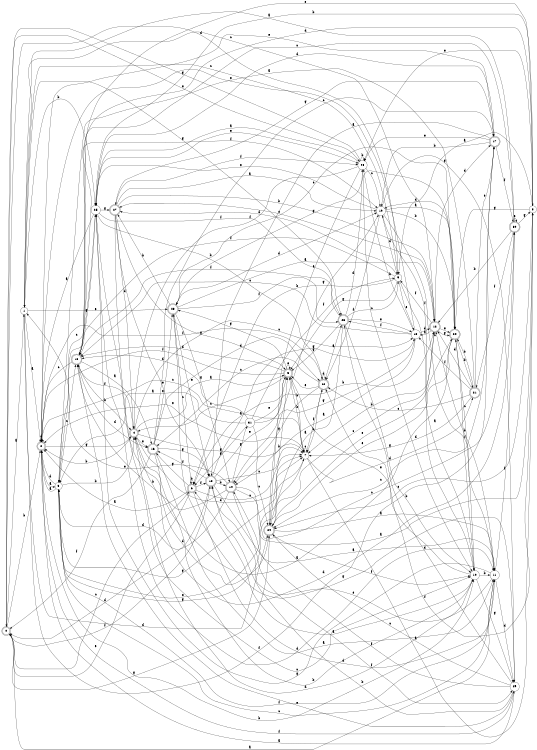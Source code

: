 digraph n26_2 {
__start0 [label="" shape="none"];

rankdir=LR;
size="8,5";

s0 [style="rounded,filled", color="black", fillcolor="white" shape="doublecircle", label="0"];
s1 [style="filled", color="black", fillcolor="white" shape="circle", label="1"];
s2 [style="rounded,filled", color="black", fillcolor="white" shape="doublecircle", label="2"];
s3 [style="filled", color="black", fillcolor="white" shape="circle", label="3"];
s4 [style="rounded,filled", color="black", fillcolor="white" shape="doublecircle", label="4"];
s5 [style="rounded,filled", color="black", fillcolor="white" shape="doublecircle", label="5"];
s6 [style="rounded,filled", color="black", fillcolor="white" shape="doublecircle", label="6"];
s7 [style="filled", color="black", fillcolor="white" shape="circle", label="7"];
s8 [style="filled", color="black", fillcolor="white" shape="circle", label="8"];
s9 [style="filled", color="black", fillcolor="white" shape="circle", label="9"];
s10 [style="filled", color="black", fillcolor="white" shape="circle", label="10"];
s11 [style="filled", color="black", fillcolor="white" shape="circle", label="11"];
s12 [style="rounded,filled", color="black", fillcolor="white" shape="doublecircle", label="12"];
s13 [style="filled", color="black", fillcolor="white" shape="circle", label="13"];
s14 [style="rounded,filled", color="black", fillcolor="white" shape="doublecircle", label="14"];
s15 [style="rounded,filled", color="black", fillcolor="white" shape="doublecircle", label="15"];
s16 [style="rounded,filled", color="black", fillcolor="white" shape="doublecircle", label="16"];
s17 [style="rounded,filled", color="black", fillcolor="white" shape="doublecircle", label="17"];
s18 [style="rounded,filled", color="black", fillcolor="white" shape="doublecircle", label="18"];
s19 [style="filled", color="black", fillcolor="white" shape="circle", label="19"];
s20 [style="rounded,filled", color="black", fillcolor="white" shape="doublecircle", label="20"];
s21 [style="rounded,filled", color="black", fillcolor="white" shape="doublecircle", label="21"];
s22 [style="rounded,filled", color="black", fillcolor="white" shape="doublecircle", label="22"];
s23 [style="rounded,filled", color="black", fillcolor="white" shape="doublecircle", label="23"];
s24 [style="rounded,filled", color="black", fillcolor="white" shape="doublecircle", label="24"];
s25 [style="filled", color="black", fillcolor="white" shape="circle", label="25"];
s26 [style="filled", color="black", fillcolor="white" shape="circle", label="26"];
s27 [style="rounded,filled", color="black", fillcolor="white" shape="doublecircle", label="27"];
s28 [style="rounded,filled", color="black", fillcolor="white" shape="doublecircle", label="28"];
s29 [style="filled", color="black", fillcolor="white" shape="circle", label="29"];
s30 [style="rounded,filled", color="black", fillcolor="white" shape="doublecircle", label="30"];
s31 [style="filled", color="black", fillcolor="white" shape="circle", label="31"];
s0 -> s1 [label="a"];
s0 -> s2 [label="b"];
s0 -> s6 [label="c"];
s0 -> s9 [label="d"];
s0 -> s26 [label="e"];
s0 -> s18 [label="f"];
s0 -> s24 [label="g"];
s1 -> s2 [label="a"];
s1 -> s25 [label="b"];
s1 -> s12 [label="c"];
s1 -> s24 [label="d"];
s1 -> s28 [label="e"];
s1 -> s17 [label="f"];
s1 -> s23 [label="g"];
s2 -> s3 [label="a"];
s2 -> s10 [label="b"];
s2 -> s7 [label="c"];
s2 -> s2 [label="d"];
s2 -> s17 [label="e"];
s2 -> s29 [label="f"];
s2 -> s4 [label="g"];
s3 -> s2 [label="a"];
s3 -> s4 [label="b"];
s3 -> s15 [label="c"];
s3 -> s2 [label="d"];
s3 -> s7 [label="e"];
s3 -> s11 [label="f"];
s3 -> s7 [label="g"];
s4 -> s5 [label="a"];
s4 -> s2 [label="b"];
s4 -> s13 [label="c"];
s4 -> s7 [label="d"];
s4 -> s16 [label="e"];
s4 -> s15 [label="f"];
s4 -> s7 [label="g"];
s5 -> s6 [label="a"];
s5 -> s7 [label="b"];
s5 -> s4 [label="c"];
s5 -> s15 [label="d"];
s5 -> s5 [label="e"];
s5 -> s2 [label="f"];
s5 -> s28 [label="g"];
s6 -> s2 [label="a"];
s6 -> s6 [label="b"];
s6 -> s7 [label="c"];
s6 -> s11 [label="d"];
s6 -> s0 [label="e"];
s6 -> s18 [label="f"];
s6 -> s16 [label="g"];
s7 -> s8 [label="a"];
s7 -> s5 [label="b"];
s7 -> s7 [label="c"];
s7 -> s21 [label="d"];
s7 -> s2 [label="e"];
s7 -> s22 [label="f"];
s7 -> s3 [label="g"];
s8 -> s9 [label="a"];
s8 -> s25 [label="b"];
s8 -> s24 [label="c"];
s8 -> s15 [label="d"];
s8 -> s26 [label="e"];
s8 -> s22 [label="f"];
s8 -> s20 [label="g"];
s9 -> s10 [label="a"];
s9 -> s6 [label="b"];
s9 -> s1 [label="c"];
s9 -> s27 [label="d"];
s9 -> s13 [label="e"];
s9 -> s3 [label="f"];
s9 -> s5 [label="g"];
s10 -> s6 [label="a"];
s10 -> s11 [label="b"];
s10 -> s20 [label="c"];
s10 -> s4 [label="d"];
s10 -> s5 [label="e"];
s10 -> s19 [label="f"];
s10 -> s29 [label="g"];
s11 -> s0 [label="a"];
s11 -> s12 [label="b"];
s11 -> s3 [label="c"];
s11 -> s29 [label="d"];
s11 -> s18 [label="e"];
s11 -> s30 [label="f"];
s11 -> s25 [label="g"];
s12 -> s13 [label="a"];
s12 -> s7 [label="b"];
s12 -> s27 [label="c"];
s12 -> s17 [label="d"];
s12 -> s20 [label="e"];
s12 -> s9 [label="f"];
s12 -> s20 [label="g"];
s13 -> s14 [label="a"];
s13 -> s26 [label="b"];
s13 -> s15 [label="c"];
s13 -> s12 [label="d"];
s13 -> s2 [label="e"];
s13 -> s23 [label="f"];
s13 -> s14 [label="g"];
s14 -> s8 [label="a"];
s14 -> s15 [label="b"];
s14 -> s30 [label="c"];
s14 -> s3 [label="d"];
s14 -> s1 [label="e"];
s14 -> s29 [label="f"];
s14 -> s31 [label="g"];
s15 -> s16 [label="a"];
s15 -> s4 [label="b"];
s15 -> s2 [label="c"];
s15 -> s16 [label="d"];
s15 -> s8 [label="e"];
s15 -> s19 [label="f"];
s15 -> s25 [label="g"];
s16 -> s11 [label="a"];
s16 -> s10 [label="b"];
s16 -> s17 [label="c"];
s16 -> s22 [label="d"];
s16 -> s28 [label="e"];
s16 -> s0 [label="f"];
s16 -> s18 [label="g"];
s17 -> s18 [label="a"];
s17 -> s19 [label="b"];
s17 -> s24 [label="c"];
s17 -> s25 [label="d"];
s17 -> s26 [label="e"];
s17 -> s30 [label="f"];
s17 -> s27 [label="g"];
s18 -> s11 [label="a"];
s18 -> s14 [label="b"];
s18 -> s7 [label="c"];
s18 -> s0 [label="d"];
s18 -> s5 [label="e"];
s18 -> s16 [label="f"];
s18 -> s13 [label="g"];
s19 -> s20 [label="a"];
s19 -> s20 [label="b"];
s19 -> s11 [label="c"];
s19 -> s9 [label="d"];
s19 -> s25 [label="e"];
s19 -> s22 [label="f"];
s19 -> s29 [label="g"];
s20 -> s4 [label="a"];
s20 -> s21 [label="b"];
s20 -> s28 [label="c"];
s20 -> s19 [label="d"];
s20 -> s24 [label="e"];
s20 -> s10 [label="f"];
s20 -> s28 [label="g"];
s21 -> s3 [label="a"];
s21 -> s20 [label="b"];
s21 -> s22 [label="c"];
s21 -> s12 [label="d"];
s21 -> s17 [label="e"];
s21 -> s13 [label="f"];
s21 -> s7 [label="g"];
s22 -> s23 [label="a"];
s22 -> s7 [label="b"];
s22 -> s16 [label="c"];
s22 -> s22 [label="d"];
s22 -> s5 [label="e"];
s22 -> s2 [label="f"];
s22 -> s14 [label="g"];
s23 -> s24 [label="a"];
s23 -> s10 [label="b"];
s23 -> s9 [label="c"];
s23 -> s26 [label="d"];
s23 -> s13 [label="e"];
s23 -> s15 [label="f"];
s23 -> s5 [label="g"];
s24 -> s11 [label="a"];
s24 -> s5 [label="b"];
s24 -> s12 [label="c"];
s24 -> s25 [label="d"];
s24 -> s20 [label="e"];
s24 -> s10 [label="f"];
s24 -> s19 [label="g"];
s25 -> s2 [label="a"];
s25 -> s22 [label="b"];
s25 -> s3 [label="c"];
s25 -> s11 [label="d"];
s25 -> s26 [label="e"];
s25 -> s23 [label="f"];
s25 -> s27 [label="g"];
s26 -> s25 [label="a"];
s26 -> s26 [label="b"];
s26 -> s19 [label="c"];
s26 -> s10 [label="d"];
s26 -> s24 [label="e"];
s26 -> s4 [label="f"];
s26 -> s0 [label="g"];
s27 -> s19 [label="a"];
s27 -> s12 [label="b"];
s27 -> s10 [label="c"];
s27 -> s4 [label="d"];
s27 -> s18 [label="e"];
s27 -> s26 [label="f"];
s27 -> s5 [label="g"];
s28 -> s12 [label="a"];
s28 -> s27 [label="b"];
s28 -> s6 [label="c"];
s28 -> s19 [label="d"];
s28 -> s18 [label="e"];
s28 -> s23 [label="f"];
s28 -> s14 [label="g"];
s29 -> s2 [label="a"];
s29 -> s18 [label="b"];
s29 -> s24 [label="c"];
s29 -> s23 [label="d"];
s29 -> s15 [label="e"];
s29 -> s14 [label="f"];
s29 -> s28 [label="g"];
s30 -> s1 [label="a"];
s30 -> s12 [label="b"];
s30 -> s15 [label="c"];
s30 -> s4 [label="d"];
s30 -> s30 [label="e"];
s30 -> s21 [label="f"];
s30 -> s8 [label="g"];
s31 -> s3 [label="a"];
s31 -> s12 [label="b"];
s31 -> s24 [label="c"];
s31 -> s15 [label="d"];
s31 -> s5 [label="e"];
s31 -> s9 [label="f"];
s31 -> s6 [label="g"];

}